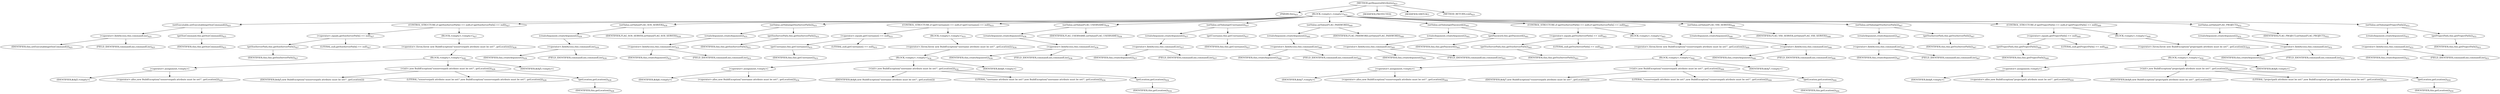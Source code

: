 digraph "getRequiredAttributes" {  
"679" [label = <(METHOD,getRequiredAttributes)<SUB>423</SUB>> ]
"28" [label = <(PARAM,this)<SUB>423</SUB>> ]
"680" [label = <(BLOCK,&lt;empty&gt;,&lt;empty&gt;)<SUB>423</SUB>> ]
"681" [label = <(setExecutable,setExecutable(getSosCommand()))<SUB>425</SUB>> ]
"682" [label = <(&lt;operator&gt;.fieldAccess,this.commandLine)<SUB>425</SUB>> ]
"683" [label = <(IDENTIFIER,this,setExecutable(getSosCommand()))<SUB>425</SUB>> ]
"684" [label = <(FIELD_IDENTIFIER,commandLine,commandLine)<SUB>425</SUB>> ]
"685" [label = <(getSosCommand,this.getSosCommand())<SUB>425</SUB>> ]
"27" [label = <(IDENTIFIER,this,this.getSosCommand())<SUB>425</SUB>> ]
"686" [label = <(CONTROL_STRUCTURE,if (getSosServerPath() == null),if (getSosServerPath() == null))<SUB>427</SUB>> ]
"687" [label = <(&lt;operator&gt;.equals,getSosServerPath() == null)<SUB>427</SUB>> ]
"688" [label = <(getSosServerPath,this.getSosServerPath())<SUB>427</SUB>> ]
"29" [label = <(IDENTIFIER,this,this.getSosServerPath())<SUB>427</SUB>> ]
"689" [label = <(LITERAL,null,getSosServerPath() == null)<SUB>427</SUB>> ]
"690" [label = <(BLOCK,&lt;empty&gt;,&lt;empty&gt;)<SUB>427</SUB>> ]
"691" [label = <(&lt;operator&gt;.throw,throw new BuildException(&quot;sosserverpath attribute must be set!&quot;, getLocation());)<SUB>428</SUB>> ]
"692" [label = <(BLOCK,&lt;empty&gt;,&lt;empty&gt;)<SUB>428</SUB>> ]
"693" [label = <(&lt;operator&gt;.assignment,&lt;empty&gt;)> ]
"694" [label = <(IDENTIFIER,$obj5,&lt;empty&gt;)> ]
"695" [label = <(&lt;operator&gt;.alloc,new BuildException(&quot;sosserverpath attribute must be set!&quot;, getLocation()))<SUB>428</SUB>> ]
"696" [label = <(&lt;init&gt;,new BuildException(&quot;sosserverpath attribute must be set!&quot;, getLocation()))<SUB>428</SUB>> ]
"697" [label = <(IDENTIFIER,$obj5,new BuildException(&quot;sosserverpath attribute must be set!&quot;, getLocation()))> ]
"698" [label = <(LITERAL,&quot;sosserverpath attribute must be set!&quot;,new BuildException(&quot;sosserverpath attribute must be set!&quot;, getLocation()))<SUB>428</SUB>> ]
"699" [label = <(getLocation,getLocation())<SUB>428</SUB>> ]
"30" [label = <(IDENTIFIER,this,getLocation())<SUB>428</SUB>> ]
"700" [label = <(IDENTIFIER,$obj5,&lt;empty&gt;)> ]
"701" [label = <(setValue,setValue(FLAG_SOS_SERVER))<SUB>430</SUB>> ]
"702" [label = <(createArgument,createArgument())<SUB>430</SUB>> ]
"703" [label = <(&lt;operator&gt;.fieldAccess,this.commandLine)<SUB>430</SUB>> ]
"704" [label = <(IDENTIFIER,this,createArgument())<SUB>430</SUB>> ]
"705" [label = <(FIELD_IDENTIFIER,commandLine,commandLine)<SUB>430</SUB>> ]
"706" [label = <(IDENTIFIER,FLAG_SOS_SERVER,setValue(FLAG_SOS_SERVER))<SUB>430</SUB>> ]
"707" [label = <(setValue,setValue(getSosServerPath()))<SUB>431</SUB>> ]
"708" [label = <(createArgument,createArgument())<SUB>431</SUB>> ]
"709" [label = <(&lt;operator&gt;.fieldAccess,this.commandLine)<SUB>431</SUB>> ]
"710" [label = <(IDENTIFIER,this,createArgument())<SUB>431</SUB>> ]
"711" [label = <(FIELD_IDENTIFIER,commandLine,commandLine)<SUB>431</SUB>> ]
"712" [label = <(getSosServerPath,this.getSosServerPath())<SUB>431</SUB>> ]
"31" [label = <(IDENTIFIER,this,this.getSosServerPath())<SUB>431</SUB>> ]
"713" [label = <(CONTROL_STRUCTURE,if (getUsername() == null),if (getUsername() == null))<SUB>433</SUB>> ]
"714" [label = <(&lt;operator&gt;.equals,getUsername() == null)<SUB>433</SUB>> ]
"715" [label = <(getUsername,this.getUsername())<SUB>433</SUB>> ]
"32" [label = <(IDENTIFIER,this,this.getUsername())<SUB>433</SUB>> ]
"716" [label = <(LITERAL,null,getUsername() == null)<SUB>433</SUB>> ]
"717" [label = <(BLOCK,&lt;empty&gt;,&lt;empty&gt;)<SUB>433</SUB>> ]
"718" [label = <(&lt;operator&gt;.throw,throw new BuildException(&quot;username attribute must be set!&quot;, getLocation());)<SUB>434</SUB>> ]
"719" [label = <(BLOCK,&lt;empty&gt;,&lt;empty&gt;)<SUB>434</SUB>> ]
"720" [label = <(&lt;operator&gt;.assignment,&lt;empty&gt;)> ]
"721" [label = <(IDENTIFIER,$obj6,&lt;empty&gt;)> ]
"722" [label = <(&lt;operator&gt;.alloc,new BuildException(&quot;username attribute must be set!&quot;, getLocation()))<SUB>434</SUB>> ]
"723" [label = <(&lt;init&gt;,new BuildException(&quot;username attribute must be set!&quot;, getLocation()))<SUB>434</SUB>> ]
"724" [label = <(IDENTIFIER,$obj6,new BuildException(&quot;username attribute must be set!&quot;, getLocation()))> ]
"725" [label = <(LITERAL,&quot;username attribute must be set!&quot;,new BuildException(&quot;username attribute must be set!&quot;, getLocation()))<SUB>434</SUB>> ]
"726" [label = <(getLocation,getLocation())<SUB>434</SUB>> ]
"33" [label = <(IDENTIFIER,this,getLocation())<SUB>434</SUB>> ]
"727" [label = <(IDENTIFIER,$obj6,&lt;empty&gt;)> ]
"728" [label = <(setValue,setValue(FLAG_USERNAME))<SUB>436</SUB>> ]
"729" [label = <(createArgument,createArgument())<SUB>436</SUB>> ]
"730" [label = <(&lt;operator&gt;.fieldAccess,this.commandLine)<SUB>436</SUB>> ]
"731" [label = <(IDENTIFIER,this,createArgument())<SUB>436</SUB>> ]
"732" [label = <(FIELD_IDENTIFIER,commandLine,commandLine)<SUB>436</SUB>> ]
"733" [label = <(IDENTIFIER,FLAG_USERNAME,setValue(FLAG_USERNAME))<SUB>436</SUB>> ]
"734" [label = <(setValue,setValue(getUsername()))<SUB>437</SUB>> ]
"735" [label = <(createArgument,createArgument())<SUB>437</SUB>> ]
"736" [label = <(&lt;operator&gt;.fieldAccess,this.commandLine)<SUB>437</SUB>> ]
"737" [label = <(IDENTIFIER,this,createArgument())<SUB>437</SUB>> ]
"738" [label = <(FIELD_IDENTIFIER,commandLine,commandLine)<SUB>437</SUB>> ]
"739" [label = <(getUsername,this.getUsername())<SUB>437</SUB>> ]
"34" [label = <(IDENTIFIER,this,this.getUsername())<SUB>437</SUB>> ]
"740" [label = <(setValue,setValue(FLAG_PASSWORD))<SUB>440</SUB>> ]
"741" [label = <(createArgument,createArgument())<SUB>440</SUB>> ]
"742" [label = <(&lt;operator&gt;.fieldAccess,this.commandLine)<SUB>440</SUB>> ]
"743" [label = <(IDENTIFIER,this,createArgument())<SUB>440</SUB>> ]
"744" [label = <(FIELD_IDENTIFIER,commandLine,commandLine)<SUB>440</SUB>> ]
"745" [label = <(IDENTIFIER,FLAG_PASSWORD,setValue(FLAG_PASSWORD))<SUB>440</SUB>> ]
"746" [label = <(setValue,setValue(getPassword()))<SUB>441</SUB>> ]
"747" [label = <(createArgument,createArgument())<SUB>441</SUB>> ]
"748" [label = <(&lt;operator&gt;.fieldAccess,this.commandLine)<SUB>441</SUB>> ]
"749" [label = <(IDENTIFIER,this,createArgument())<SUB>441</SUB>> ]
"750" [label = <(FIELD_IDENTIFIER,commandLine,commandLine)<SUB>441</SUB>> ]
"751" [label = <(getPassword,this.getPassword())<SUB>441</SUB>> ]
"35" [label = <(IDENTIFIER,this,this.getPassword())<SUB>441</SUB>> ]
"752" [label = <(CONTROL_STRUCTURE,if (getVssServerPath() == null),if (getVssServerPath() == null))<SUB>443</SUB>> ]
"753" [label = <(&lt;operator&gt;.equals,getVssServerPath() == null)<SUB>443</SUB>> ]
"754" [label = <(getVssServerPath,this.getVssServerPath())<SUB>443</SUB>> ]
"36" [label = <(IDENTIFIER,this,this.getVssServerPath())<SUB>443</SUB>> ]
"755" [label = <(LITERAL,null,getVssServerPath() == null)<SUB>443</SUB>> ]
"756" [label = <(BLOCK,&lt;empty&gt;,&lt;empty&gt;)<SUB>443</SUB>> ]
"757" [label = <(&lt;operator&gt;.throw,throw new BuildException(&quot;vssserverpath attribute must be set!&quot;, getLocation());)<SUB>444</SUB>> ]
"758" [label = <(BLOCK,&lt;empty&gt;,&lt;empty&gt;)<SUB>444</SUB>> ]
"759" [label = <(&lt;operator&gt;.assignment,&lt;empty&gt;)> ]
"760" [label = <(IDENTIFIER,$obj7,&lt;empty&gt;)> ]
"761" [label = <(&lt;operator&gt;.alloc,new BuildException(&quot;vssserverpath attribute must be set!&quot;, getLocation()))<SUB>444</SUB>> ]
"762" [label = <(&lt;init&gt;,new BuildException(&quot;vssserverpath attribute must be set!&quot;, getLocation()))<SUB>444</SUB>> ]
"763" [label = <(IDENTIFIER,$obj7,new BuildException(&quot;vssserverpath attribute must be set!&quot;, getLocation()))> ]
"764" [label = <(LITERAL,&quot;vssserverpath attribute must be set!&quot;,new BuildException(&quot;vssserverpath attribute must be set!&quot;, getLocation()))<SUB>444</SUB>> ]
"765" [label = <(getLocation,getLocation())<SUB>444</SUB>> ]
"37" [label = <(IDENTIFIER,this,getLocation())<SUB>444</SUB>> ]
"766" [label = <(IDENTIFIER,$obj7,&lt;empty&gt;)> ]
"767" [label = <(setValue,setValue(FLAG_VSS_SERVER))<SUB>446</SUB>> ]
"768" [label = <(createArgument,createArgument())<SUB>446</SUB>> ]
"769" [label = <(&lt;operator&gt;.fieldAccess,this.commandLine)<SUB>446</SUB>> ]
"770" [label = <(IDENTIFIER,this,createArgument())<SUB>446</SUB>> ]
"771" [label = <(FIELD_IDENTIFIER,commandLine,commandLine)<SUB>446</SUB>> ]
"772" [label = <(IDENTIFIER,FLAG_VSS_SERVER,setValue(FLAG_VSS_SERVER))<SUB>446</SUB>> ]
"773" [label = <(setValue,setValue(getVssServerPath()))<SUB>447</SUB>> ]
"774" [label = <(createArgument,createArgument())<SUB>447</SUB>> ]
"775" [label = <(&lt;operator&gt;.fieldAccess,this.commandLine)<SUB>447</SUB>> ]
"776" [label = <(IDENTIFIER,this,createArgument())<SUB>447</SUB>> ]
"777" [label = <(FIELD_IDENTIFIER,commandLine,commandLine)<SUB>447</SUB>> ]
"778" [label = <(getVssServerPath,this.getVssServerPath())<SUB>447</SUB>> ]
"38" [label = <(IDENTIFIER,this,this.getVssServerPath())<SUB>447</SUB>> ]
"779" [label = <(CONTROL_STRUCTURE,if (getProjectPath() == null),if (getProjectPath() == null))<SUB>449</SUB>> ]
"780" [label = <(&lt;operator&gt;.equals,getProjectPath() == null)<SUB>449</SUB>> ]
"781" [label = <(getProjectPath,this.getProjectPath())<SUB>449</SUB>> ]
"39" [label = <(IDENTIFIER,this,this.getProjectPath())<SUB>449</SUB>> ]
"782" [label = <(LITERAL,null,getProjectPath() == null)<SUB>449</SUB>> ]
"783" [label = <(BLOCK,&lt;empty&gt;,&lt;empty&gt;)<SUB>449</SUB>> ]
"784" [label = <(&lt;operator&gt;.throw,throw new BuildException(&quot;projectpath attribute must be set!&quot;, getLocation());)<SUB>450</SUB>> ]
"785" [label = <(BLOCK,&lt;empty&gt;,&lt;empty&gt;)<SUB>450</SUB>> ]
"786" [label = <(&lt;operator&gt;.assignment,&lt;empty&gt;)> ]
"787" [label = <(IDENTIFIER,$obj8,&lt;empty&gt;)> ]
"788" [label = <(&lt;operator&gt;.alloc,new BuildException(&quot;projectpath attribute must be set!&quot;, getLocation()))<SUB>450</SUB>> ]
"789" [label = <(&lt;init&gt;,new BuildException(&quot;projectpath attribute must be set!&quot;, getLocation()))<SUB>450</SUB>> ]
"790" [label = <(IDENTIFIER,$obj8,new BuildException(&quot;projectpath attribute must be set!&quot;, getLocation()))> ]
"791" [label = <(LITERAL,&quot;projectpath attribute must be set!&quot;,new BuildException(&quot;projectpath attribute must be set!&quot;, getLocation()))<SUB>450</SUB>> ]
"792" [label = <(getLocation,getLocation())<SUB>450</SUB>> ]
"40" [label = <(IDENTIFIER,this,getLocation())<SUB>450</SUB>> ]
"793" [label = <(IDENTIFIER,$obj8,&lt;empty&gt;)> ]
"794" [label = <(setValue,setValue(FLAG_PROJECT))<SUB>452</SUB>> ]
"795" [label = <(createArgument,createArgument())<SUB>452</SUB>> ]
"796" [label = <(&lt;operator&gt;.fieldAccess,this.commandLine)<SUB>452</SUB>> ]
"797" [label = <(IDENTIFIER,this,createArgument())<SUB>452</SUB>> ]
"798" [label = <(FIELD_IDENTIFIER,commandLine,commandLine)<SUB>452</SUB>> ]
"799" [label = <(IDENTIFIER,FLAG_PROJECT,setValue(FLAG_PROJECT))<SUB>452</SUB>> ]
"800" [label = <(setValue,setValue(getProjectPath()))<SUB>453</SUB>> ]
"801" [label = <(createArgument,createArgument())<SUB>453</SUB>> ]
"802" [label = <(&lt;operator&gt;.fieldAccess,this.commandLine)<SUB>453</SUB>> ]
"803" [label = <(IDENTIFIER,this,createArgument())<SUB>453</SUB>> ]
"804" [label = <(FIELD_IDENTIFIER,commandLine,commandLine)<SUB>453</SUB>> ]
"805" [label = <(getProjectPath,this.getProjectPath())<SUB>453</SUB>> ]
"41" [label = <(IDENTIFIER,this,this.getProjectPath())<SUB>453</SUB>> ]
"806" [label = <(MODIFIER,PROTECTED)> ]
"807" [label = <(MODIFIER,VIRTUAL)> ]
"808" [label = <(METHOD_RETURN,void)<SUB>423</SUB>> ]
  "679" -> "28" 
  "679" -> "680" 
  "679" -> "806" 
  "679" -> "807" 
  "679" -> "808" 
  "680" -> "681" 
  "680" -> "686" 
  "680" -> "701" 
  "680" -> "707" 
  "680" -> "713" 
  "680" -> "728" 
  "680" -> "734" 
  "680" -> "740" 
  "680" -> "746" 
  "680" -> "752" 
  "680" -> "767" 
  "680" -> "773" 
  "680" -> "779" 
  "680" -> "794" 
  "680" -> "800" 
  "681" -> "682" 
  "681" -> "685" 
  "682" -> "683" 
  "682" -> "684" 
  "685" -> "27" 
  "686" -> "687" 
  "686" -> "690" 
  "687" -> "688" 
  "687" -> "689" 
  "688" -> "29" 
  "690" -> "691" 
  "691" -> "692" 
  "692" -> "693" 
  "692" -> "696" 
  "692" -> "700" 
  "693" -> "694" 
  "693" -> "695" 
  "696" -> "697" 
  "696" -> "698" 
  "696" -> "699" 
  "699" -> "30" 
  "701" -> "702" 
  "701" -> "706" 
  "702" -> "703" 
  "703" -> "704" 
  "703" -> "705" 
  "707" -> "708" 
  "707" -> "712" 
  "708" -> "709" 
  "709" -> "710" 
  "709" -> "711" 
  "712" -> "31" 
  "713" -> "714" 
  "713" -> "717" 
  "714" -> "715" 
  "714" -> "716" 
  "715" -> "32" 
  "717" -> "718" 
  "718" -> "719" 
  "719" -> "720" 
  "719" -> "723" 
  "719" -> "727" 
  "720" -> "721" 
  "720" -> "722" 
  "723" -> "724" 
  "723" -> "725" 
  "723" -> "726" 
  "726" -> "33" 
  "728" -> "729" 
  "728" -> "733" 
  "729" -> "730" 
  "730" -> "731" 
  "730" -> "732" 
  "734" -> "735" 
  "734" -> "739" 
  "735" -> "736" 
  "736" -> "737" 
  "736" -> "738" 
  "739" -> "34" 
  "740" -> "741" 
  "740" -> "745" 
  "741" -> "742" 
  "742" -> "743" 
  "742" -> "744" 
  "746" -> "747" 
  "746" -> "751" 
  "747" -> "748" 
  "748" -> "749" 
  "748" -> "750" 
  "751" -> "35" 
  "752" -> "753" 
  "752" -> "756" 
  "753" -> "754" 
  "753" -> "755" 
  "754" -> "36" 
  "756" -> "757" 
  "757" -> "758" 
  "758" -> "759" 
  "758" -> "762" 
  "758" -> "766" 
  "759" -> "760" 
  "759" -> "761" 
  "762" -> "763" 
  "762" -> "764" 
  "762" -> "765" 
  "765" -> "37" 
  "767" -> "768" 
  "767" -> "772" 
  "768" -> "769" 
  "769" -> "770" 
  "769" -> "771" 
  "773" -> "774" 
  "773" -> "778" 
  "774" -> "775" 
  "775" -> "776" 
  "775" -> "777" 
  "778" -> "38" 
  "779" -> "780" 
  "779" -> "783" 
  "780" -> "781" 
  "780" -> "782" 
  "781" -> "39" 
  "783" -> "784" 
  "784" -> "785" 
  "785" -> "786" 
  "785" -> "789" 
  "785" -> "793" 
  "786" -> "787" 
  "786" -> "788" 
  "789" -> "790" 
  "789" -> "791" 
  "789" -> "792" 
  "792" -> "40" 
  "794" -> "795" 
  "794" -> "799" 
  "795" -> "796" 
  "796" -> "797" 
  "796" -> "798" 
  "800" -> "801" 
  "800" -> "805" 
  "801" -> "802" 
  "802" -> "803" 
  "802" -> "804" 
  "805" -> "41" 
}
